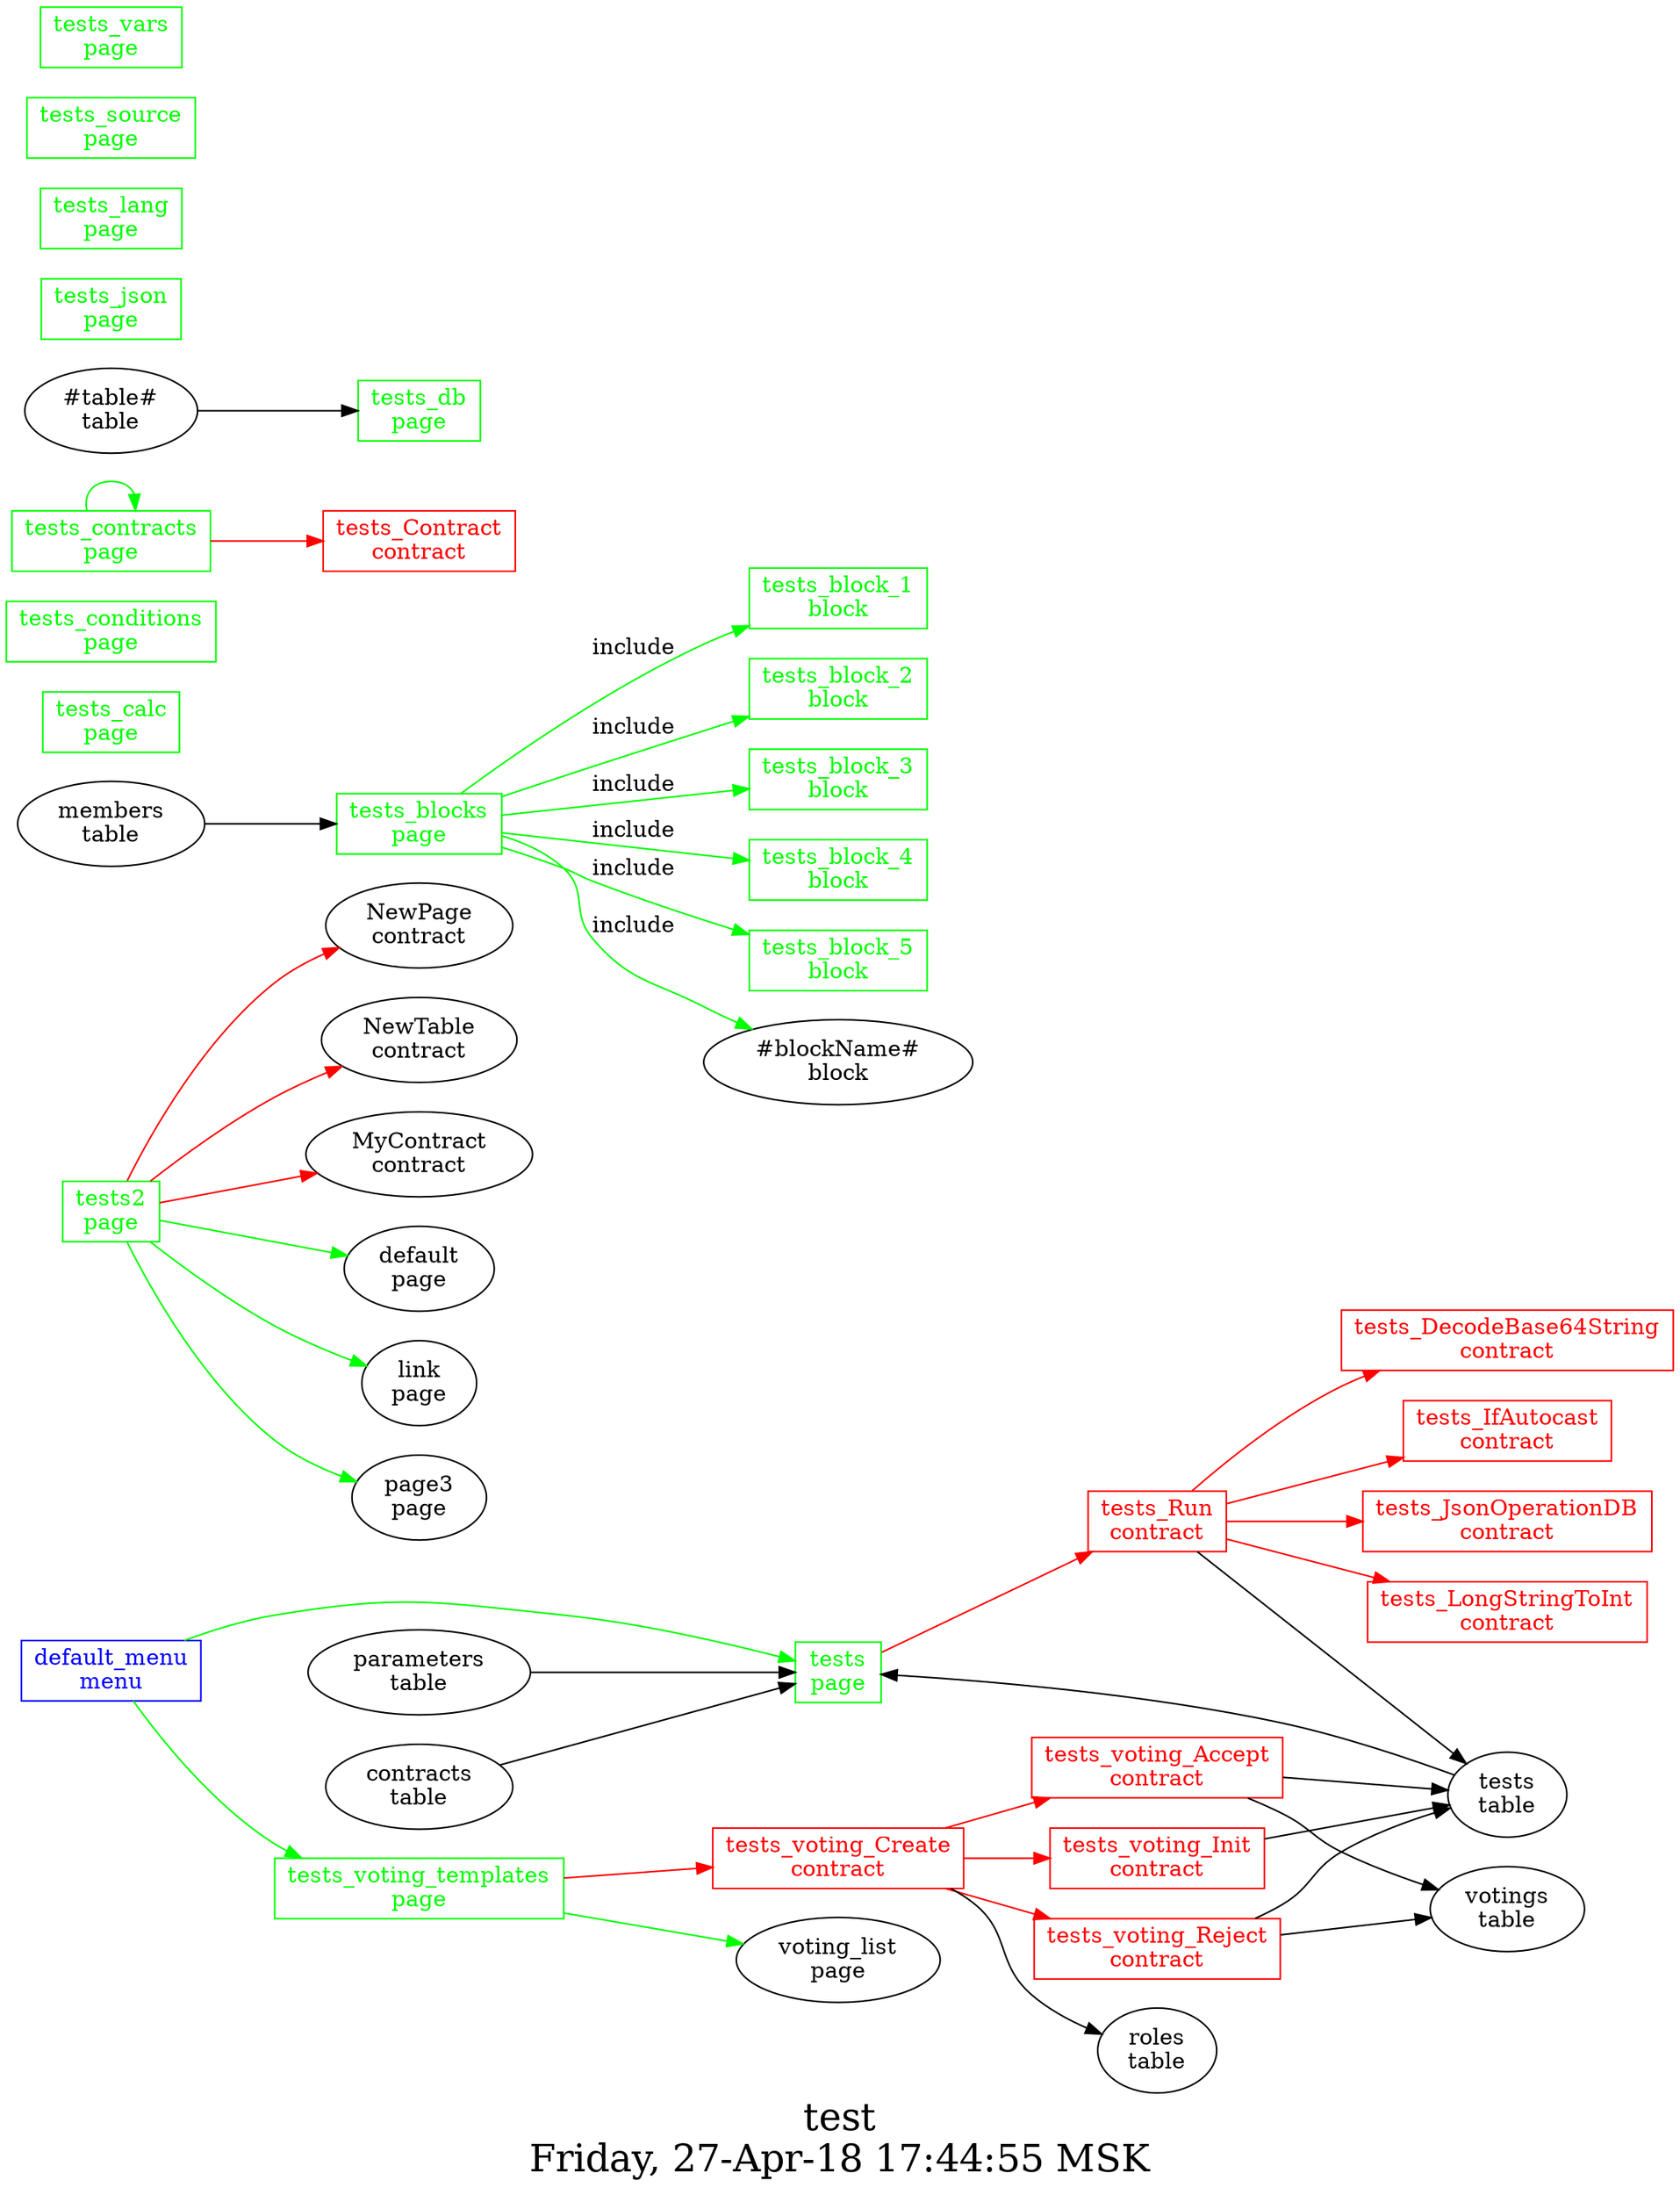 digraph G {
graph [
  fontsize="24";
  label="test\nFriday, 27-Apr-18 17:44:55 MSK";
  nojustify=true;
  ordering=out;
  rankdir=LR;
  size="30";
];
"default_menu\nmenu" -> "tests\npage"  [ color=green ]
"default_menu\nmenu" -> "tests_voting_templates\npage"  [ color=green ]
"default_menu\nmenu" [color=blue, fontcolor=blue, group=menus, shape=record];
"tests\npage" -> "tests_Run\ncontract"  [ color=red ]
"tests\ntable" -> "tests\npage"  [ color="" ]
"parameters\ntable" -> "tests\npage"  [ color="" ]
"contracts\ntable" -> "tests\npage"  [ color="" ]
"tests\npage" [color=green, fontcolor=green, group=pages, shape=record];
"tests2\npage" -> "NewPage\ncontract"  [ color=red ]
"tests2\npage" -> "NewTable\ncontract"  [ color=red ]
"tests2\npage" -> "MyContract\ncontract"  [ color=red ]
"tests2\npage" -> "default\npage"  [ color=green ]
"tests2\npage" -> "link\npage"  [ color=green ]
"tests2\npage" -> "page3\npage"  [ color=green ]
"tests2\npage" [color=green, fontcolor=green, group=pages, shape=record];
"members\ntable" -> "tests_blocks\npage"  [ color="" ]
"tests_blocks\npage" -> "tests_block_1\nblock"  [ color=green, label=include ]
"tests_blocks\npage" -> "tests_block_2\nblock"  [ color=green, label=include ]
"tests_blocks\npage" -> "tests_block_3\nblock"  [ color=green, label=include ]
"tests_blocks\npage" -> "tests_block_4\nblock"  [ color=green, label=include ]
"tests_blocks\npage" -> "tests_block_5\nblock"  [ color=green, label=include ]
"tests_blocks\npage" -> "#blockName#\nblock"  [ color=green, label=include ]
"tests_blocks\npage" [color=green, fontcolor=green, group=pages, shape=record];
"tests_calc\npage" [color=green, fontcolor=green, group=pages, shape=record];
"tests_conditions\npage" [color=green, fontcolor=green, group=pages, shape=record];
"tests_contracts\npage" -> "tests_Contract\ncontract"  [ color=red ]
"tests_contracts\npage" -> "tests_contracts\npage"  [ color=green ]
"tests_contracts\npage" [color=green, fontcolor=green, group=pages, shape=record];
"#table#\ntable" -> "tests_db\npage"  [ color="" ]
"tests_db\npage" [color=green, fontcolor=green, group=pages, shape=record];
"tests_json\npage" [color=green, fontcolor=green, group=pages, shape=record];
"tests_lang\npage" [color=green, fontcolor=green, group=pages, shape=record];
"tests_source\npage" [color=green, fontcolor=green, group=pages, shape=record];
"tests_vars\npage" [color=green, fontcolor=green, group=pages, shape=record];
"tests_voting_templates\npage" -> "tests_voting_Create\ncontract"  [ color=red ]
"tests_voting_templates\npage" -> "voting_list\npage"  [ color=green ]
"tests_voting_templates\npage" [color=green, fontcolor=green, group=pages, shape=record];
"tests_block_1\nblock" [color=green, fontcolor=green, group=blocks, shape=record];
"tests_block_2\nblock" [color=green, fontcolor=green, group=blocks, shape=record];
"tests_block_3\nblock" [color=green, fontcolor=green, group=blocks, shape=record];
"tests_block_4\nblock" [color=green, fontcolor=green, group=blocks, shape=record];
"tests_block_5\nblock" [color=green, fontcolor=green, group=blocks, shape=record];
"tests_Contract\ncontract" [color=red, fontcolor=red, group=contracts, shape=record];
"tests_DecodeBase64String\ncontract" [color=red, fontcolor=red, group=contracts, shape=record];
"tests_IfAutocast\ncontract" [color=red, fontcolor=red, group=contracts, shape=record];
"tests_JsonOperationDB\ncontract" [color=red, fontcolor=red, group=contracts, shape=record];
"tests_LongStringToInt\ncontract" [color=red, fontcolor=red, group=contracts, shape=record];
"tests_Run\ncontract" -> "tests_DecodeBase64String\ncontract"  [ color=red ]
"tests_Run\ncontract" -> "tests_IfAutocast\ncontract"  [ color=red ]
"tests_Run\ncontract" -> "tests_JsonOperationDB\ncontract"  [ color=red ]
"tests_Run\ncontract" -> "tests_LongStringToInt\ncontract"  [ color=red ]
"tests_Run\ncontract" -> "tests\ntable"  [ color="" ]
"tests_Run\ncontract" [color=red, fontcolor=red, group=contracts, shape=record];
"tests_voting_Accept\ncontract" -> "votings\ntable"  [ color="" ]
"tests_voting_Accept\ncontract" -> "tests\ntable"  [ color="" ]
"tests_voting_Accept\ncontract" [color=red, fontcolor=red, group=contracts, shape=record];
"tests_voting_Create\ncontract" -> "tests_voting_Accept\ncontract"  [ color=red ]
"tests_voting_Create\ncontract" -> "tests_voting_Init\ncontract"  [ color=red ]
"tests_voting_Create\ncontract" -> "tests_voting_Reject\ncontract"  [ color=red ]
"tests_voting_Create\ncontract" -> "roles\ntable"  [ color="" ]
"tests_voting_Create\ncontract" [color=red, fontcolor=red, group=contracts, shape=record];
"tests_voting_Init\ncontract" -> "tests\ntable"  [ color="" ]
"tests_voting_Init\ncontract" [color=red, fontcolor=red, group=contracts, shape=record];
"tests_voting_Reject\ncontract" -> "votings\ntable"  [ color="" ]
"tests_voting_Reject\ncontract" -> "tests\ntable"  [ color="" ]
"tests_voting_Reject\ncontract" [color=red, fontcolor=red, group=contracts, shape=record];
"tests\ntable" [color="", fontcolor="", group=tables, shape=""];
}
